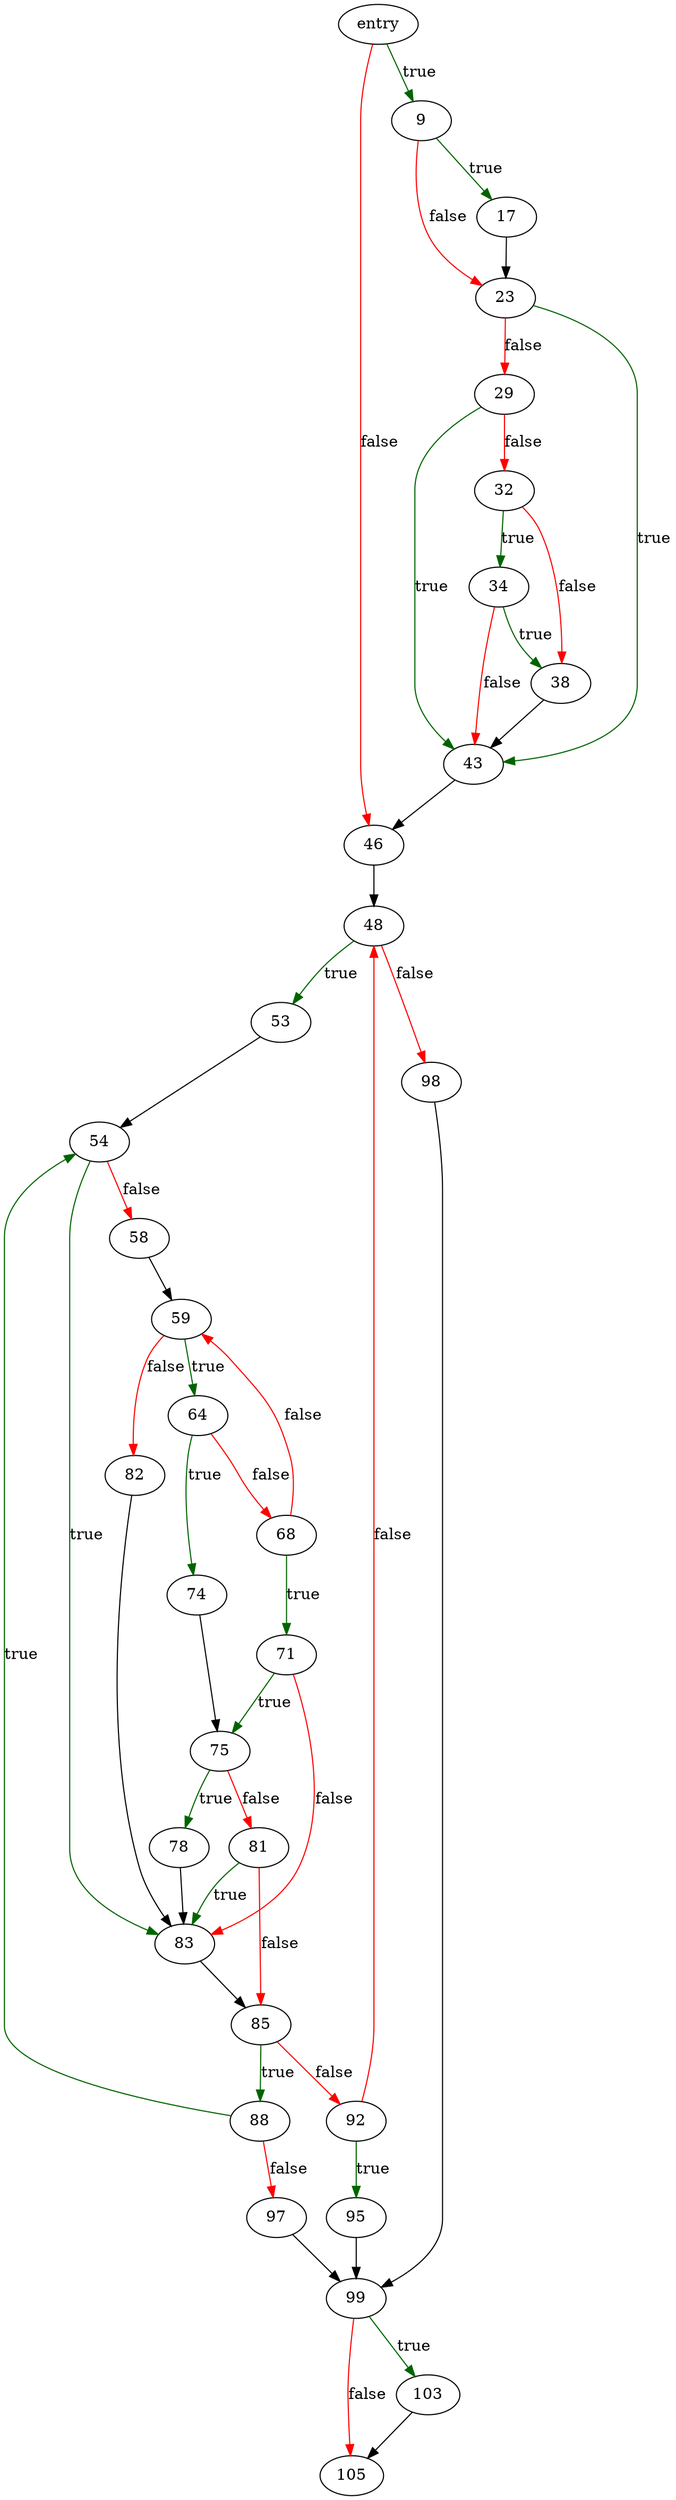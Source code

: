 digraph "iwrite" {
	// Node definitions.
	2 [label=entry];
	9;
	17;
	23;
	29;
	32;
	34;
	38;
	43;
	46;
	48;
	53;
	54;
	58;
	59;
	64;
	68;
	71;
	74;
	75;
	78;
	81;
	82;
	83;
	85;
	88;
	92;
	95;
	97;
	98;
	99;
	103;
	105;

	// Edge definitions.
	2 -> 9 [
		color=darkgreen
		label=true
	];
	2 -> 46 [
		color=red
		label=false
	];
	9 -> 17 [
		color=darkgreen
		label=true
	];
	9 -> 23 [
		color=red
		label=false
	];
	17 -> 23;
	23 -> 29 [
		color=red
		label=false
	];
	23 -> 43 [
		color=darkgreen
		label=true
	];
	29 -> 32 [
		color=red
		label=false
	];
	29 -> 43 [
		color=darkgreen
		label=true
	];
	32 -> 34 [
		color=darkgreen
		label=true
	];
	32 -> 38 [
		color=red
		label=false
	];
	34 -> 38 [
		color=darkgreen
		label=true
	];
	34 -> 43 [
		color=red
		label=false
	];
	38 -> 43;
	43 -> 46;
	46 -> 48;
	48 -> 53 [
		color=darkgreen
		label=true
	];
	48 -> 98 [
		color=red
		label=false
	];
	53 -> 54;
	54 -> 58 [
		color=red
		label=false
	];
	54 -> 83 [
		color=darkgreen
		label=true
	];
	58 -> 59;
	59 -> 64 [
		color=darkgreen
		label=true
	];
	59 -> 82 [
		color=red
		label=false
	];
	64 -> 68 [
		color=red
		label=false
	];
	64 -> 74 [
		color=darkgreen
		label=true
	];
	68 -> 59 [
		color=red
		label=false
	];
	68 -> 71 [
		color=darkgreen
		label=true
	];
	71 -> 75 [
		color=darkgreen
		label=true
	];
	71 -> 83 [
		color=red
		label=false
	];
	74 -> 75;
	75 -> 78 [
		color=darkgreen
		label=true
	];
	75 -> 81 [
		color=red
		label=false
	];
	78 -> 83;
	81 -> 83 [
		color=darkgreen
		label=true
	];
	81 -> 85 [
		color=red
		label=false
	];
	82 -> 83;
	83 -> 85;
	85 -> 88 [
		color=darkgreen
		label=true
	];
	85 -> 92 [
		color=red
		label=false
	];
	88 -> 54 [
		color=darkgreen
		label=true
	];
	88 -> 97 [
		color=red
		label=false
	];
	92 -> 48 [
		color=red
		label=false
	];
	92 -> 95 [
		color=darkgreen
		label=true
	];
	95 -> 99;
	97 -> 99;
	98 -> 99;
	99 -> 103 [
		color=darkgreen
		label=true
	];
	99 -> 105 [
		color=red
		label=false
	];
	103 -> 105;
}